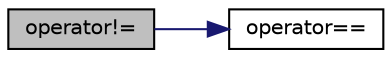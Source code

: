 digraph "operator!="
{
  bgcolor="transparent";
  edge [fontname="Helvetica",fontsize="10",labelfontname="Helvetica",labelfontsize="10"];
  node [fontname="Helvetica",fontsize="10",shape=record];
  rankdir="LR";
  Node131329 [label="operator!=",height=0.2,width=0.4,color="black", fillcolor="grey75", style="filled", fontcolor="black"];
  Node131329 -> Node131330 [color="midnightblue",fontsize="10",style="solid",fontname="Helvetica"];
  Node131330 [label="operator==",height=0.2,width=0.4,color="black",URL="$a21851.html#a28a45d2e3cca6152b024de57575abbf1"];
}
